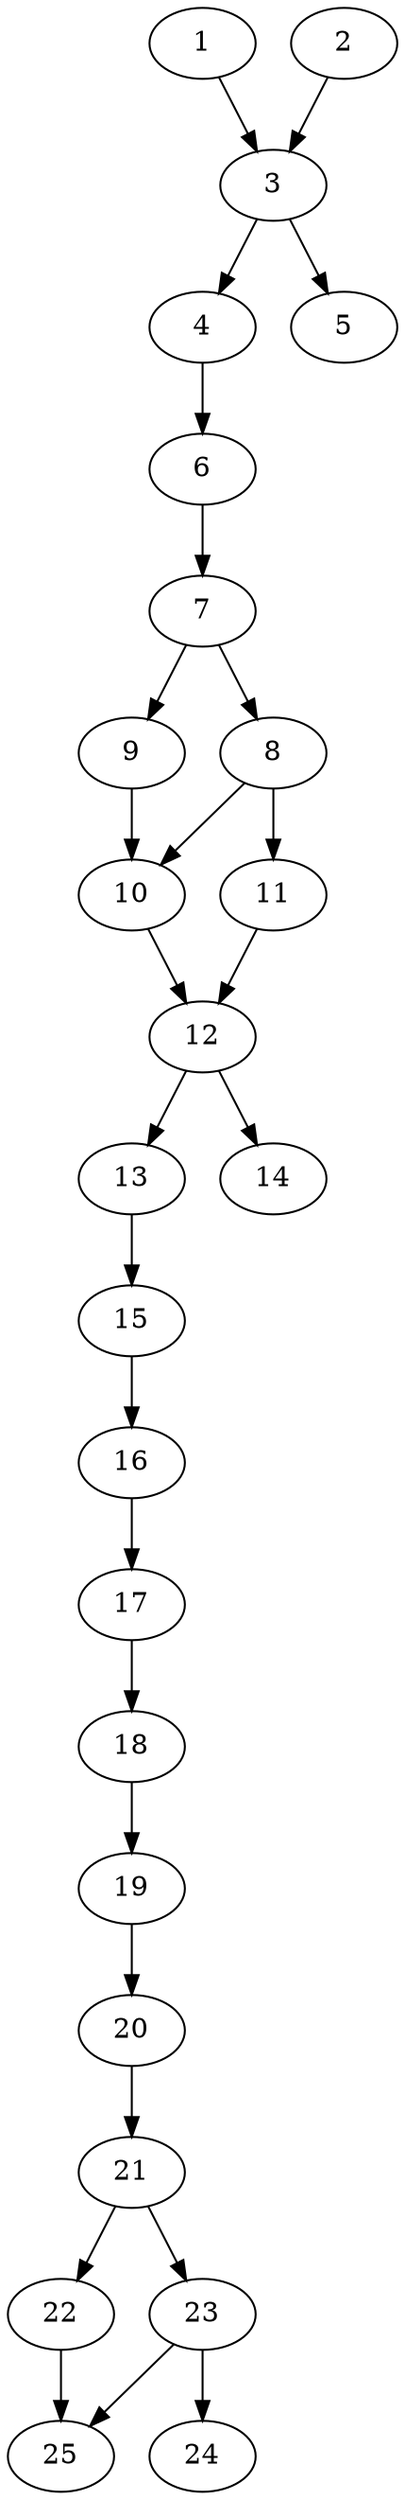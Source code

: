 // DAG automatically generated by daggen at Thu Oct  3 14:00:40 2019
// ./daggen --dot -n 25 --ccr 0.5 --fat 0.3 --regular 0.5 --density 0.6 --mindata 5242880 --maxdata 52428800 
digraph G {
  1 [size="81096704", alpha="0.14", expect_size="40548352"] 
  1 -> 3 [size ="40548352"]
  2 [size="11143168", alpha="0.04", expect_size="5571584"] 
  2 -> 3 [size ="5571584"]
  3 [size="58511360", alpha="0.20", expect_size="29255680"] 
  3 -> 4 [size ="29255680"]
  3 -> 5 [size ="29255680"]
  4 [size="100665344", alpha="0.13", expect_size="50332672"] 
  4 -> 6 [size ="50332672"]
  5 [size="14080000", alpha="0.15", expect_size="7040000"] 
  6 [size="71712768", alpha="0.03", expect_size="35856384"] 
  6 -> 7 [size ="35856384"]
  7 [size="31672320", alpha="0.03", expect_size="15836160"] 
  7 -> 8 [size ="15836160"]
  7 -> 9 [size ="15836160"]
  8 [size="85331968", alpha="0.08", expect_size="42665984"] 
  8 -> 10 [size ="42665984"]
  8 -> 11 [size ="42665984"]
  9 [size="96436224", alpha="0.13", expect_size="48218112"] 
  9 -> 10 [size ="48218112"]
  10 [size="31825920", alpha="0.09", expect_size="15912960"] 
  10 -> 12 [size ="15912960"]
  11 [size="104247296", alpha="0.15", expect_size="52123648"] 
  11 -> 12 [size ="52123648"]
  12 [size="77852672", alpha="0.19", expect_size="38926336"] 
  12 -> 13 [size ="38926336"]
  12 -> 14 [size ="38926336"]
  13 [size="95135744", alpha="0.06", expect_size="47567872"] 
  13 -> 15 [size ="47567872"]
  14 [size="93804544", alpha="0.16", expect_size="46902272"] 
  15 [size="59166720", alpha="0.02", expect_size="29583360"] 
  15 -> 16 [size ="29583360"]
  16 [size="37345280", alpha="0.17", expect_size="18672640"] 
  16 -> 17 [size ="18672640"]
  17 [size="49670144", alpha="0.11", expect_size="24835072"] 
  17 -> 18 [size ="24835072"]
  18 [size="64835584", alpha="0.05", expect_size="32417792"] 
  18 -> 19 [size ="32417792"]
  19 [size="104482816", alpha="0.08", expect_size="52241408"] 
  19 -> 20 [size ="52241408"]
  20 [size="69928960", alpha="0.17", expect_size="34964480"] 
  20 -> 21 [size ="34964480"]
  21 [size="16617472", alpha="0.00", expect_size="8308736"] 
  21 -> 22 [size ="8308736"]
  21 -> 23 [size ="8308736"]
  22 [size="89649152", alpha="0.04", expect_size="44824576"] 
  22 -> 25 [size ="44824576"]
  23 [size="84277248", alpha="0.17", expect_size="42138624"] 
  23 -> 24 [size ="42138624"]
  23 -> 25 [size ="42138624"]
  24 [size="16250880", alpha="0.10", expect_size="8125440"] 
  25 [size="93984768", alpha="0.04", expect_size="46992384"] 
}
